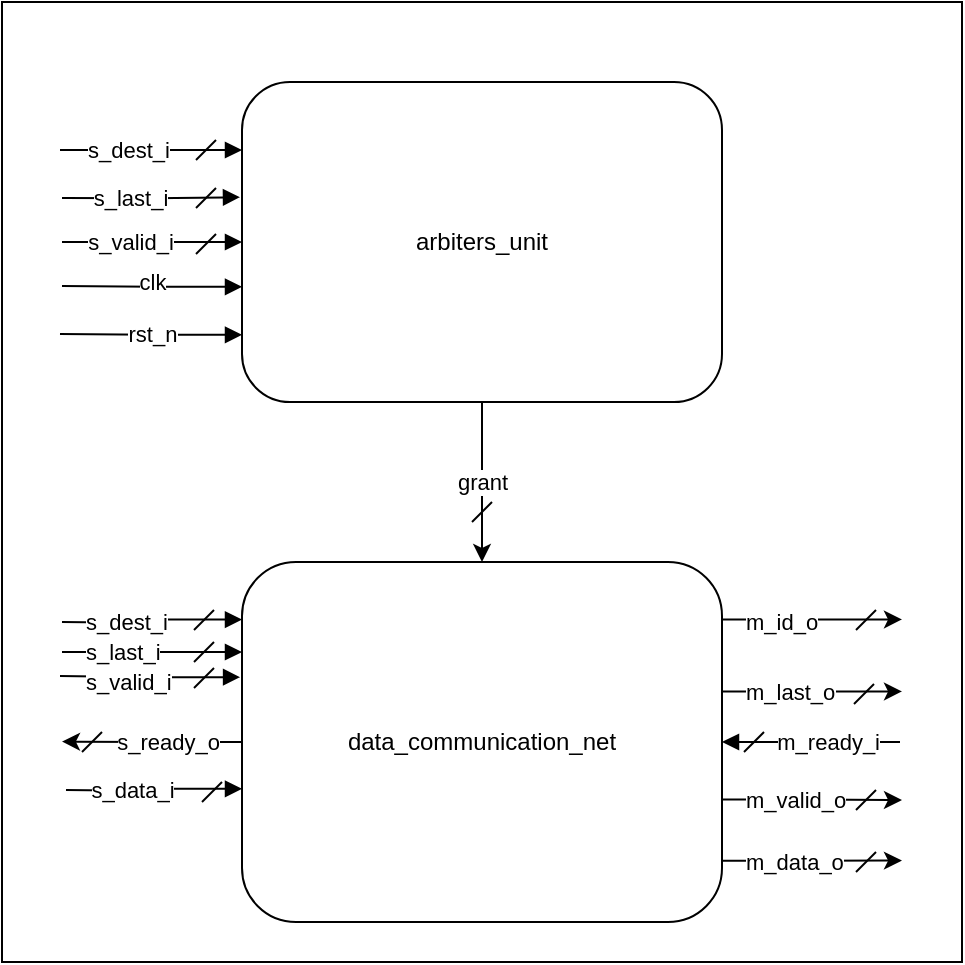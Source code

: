 <mxfile version="24.2.3" type="device">
  <diagram name="Страница — 1" id="rQVnGLrDSZbbLWNePQ8s">
    <mxGraphModel dx="1018" dy="532" grid="1" gridSize="10" guides="1" tooltips="1" connect="1" arrows="1" fold="1" page="1" pageScale="1" pageWidth="1169" pageHeight="827" math="0" shadow="0">
      <root>
        <mxCell id="0" />
        <mxCell id="1" parent="0" />
        <mxCell id="0bBXe0FcO8LklLZEBbCD-1" value="" style="rounded=0;whiteSpace=wrap;html=1;" parent="1" vertex="1">
          <mxGeometry x="360" y="200" width="480" height="480" as="geometry" />
        </mxCell>
        <mxCell id="frL2Qst_a9hW7aamkYg2-2" value="clk" style="edgeStyle=orthogonalEdgeStyle;rounded=0;orthogonalLoop=1;jettySize=auto;html=1;exitX=0;exitY=0.64;exitDx=0;exitDy=0;exitPerimeter=0;startArrow=block;startFill=1;endArrow=none;endFill=0;" parent="1" source="frL2Qst_a9hW7aamkYg2-1" edge="1">
          <mxGeometry x="0.002" y="-2" relative="1" as="geometry">
            <mxPoint x="390" y="342" as="targetPoint" />
            <mxPoint as="offset" />
          </mxGeometry>
        </mxCell>
        <mxCell id="frL2Qst_a9hW7aamkYg2-15" value="grant" style="edgeStyle=orthogonalEdgeStyle;rounded=0;orthogonalLoop=1;jettySize=auto;html=1;exitX=0.5;exitY=1;exitDx=0;exitDy=0;exitPerimeter=0;entryX=0.5;entryY=0;entryDx=0;entryDy=0;entryPerimeter=0;" parent="1" source="frL2Qst_a9hW7aamkYg2-1" target="frL2Qst_a9hW7aamkYg2-22" edge="1">
          <mxGeometry relative="1" as="geometry">
            <mxPoint x="571.44" y="478" as="targetPoint" />
            <mxPoint as="offset" />
          </mxGeometry>
        </mxCell>
        <mxCell id="frL2Qst_a9hW7aamkYg2-1" value="arbiters_unit" style="rounded=1;whiteSpace=wrap;html=1;points=[[0,0,0,0,0],[0,0.21,0,0,0],[0,0.36,0,0,0],[0,0.5,0,0,0],[0,0.64,0,0,0],[0,0.79,0,0,0],[0,1,0,0,0],[0.25,0,0,0,0],[0.25,1,0,0,0],[0.38,1,0,0,0],[0.5,0,0,0,0],[0.5,1,0,0,0],[0.63,1,0,0,0],[0.75,0,0,0,0],[0.75,1,0,0,0],[1,0,0,0,0],[1,0.25,0,0,0],[1,0.5,0,0,0],[1,0.75,0,0,0],[1,1,0,0,0]];" parent="1" vertex="1">
          <mxGeometry x="480" y="240" width="240" height="160" as="geometry" />
        </mxCell>
        <mxCell id="frL2Qst_a9hW7aamkYg2-4" value="rst_n" style="edgeStyle=orthogonalEdgeStyle;rounded=0;orthogonalLoop=1;jettySize=auto;html=1;exitX=0;exitY=0.79;exitDx=0;exitDy=0;exitPerimeter=0;startArrow=block;startFill=1;endArrow=none;endFill=0;" parent="1" source="frL2Qst_a9hW7aamkYg2-1" edge="1">
          <mxGeometry x="0.001" relative="1" as="geometry">
            <mxPoint x="389" y="366" as="targetPoint" />
            <mxPoint x="490" y="352" as="sourcePoint" />
            <mxPoint as="offset" />
          </mxGeometry>
        </mxCell>
        <mxCell id="frL2Qst_a9hW7aamkYg2-6" value="s_dest_i" style="edgeStyle=orthogonalEdgeStyle;rounded=0;orthogonalLoop=1;jettySize=auto;html=1;startArrow=block;startFill=1;endArrow=none;endFill=0;" parent="1" edge="1">
          <mxGeometry x="0.259" relative="1" as="geometry">
            <mxPoint x="389" y="274" as="targetPoint" />
            <mxPoint x="480" y="274" as="sourcePoint" />
            <mxPoint as="offset" />
          </mxGeometry>
        </mxCell>
        <mxCell id="frL2Qst_a9hW7aamkYg2-8" value="s_last_i" style="edgeStyle=orthogonalEdgeStyle;rounded=0;orthogonalLoop=1;jettySize=auto;html=1;exitX=0;exitY=0.36;exitDx=0;exitDy=0;exitPerimeter=0;startArrow=block;startFill=1;endArrow=none;endFill=0;" parent="1" edge="1">
          <mxGeometry x="0.229" relative="1" as="geometry">
            <mxPoint x="390" y="298" as="targetPoint" />
            <mxPoint x="479" y="297.6" as="sourcePoint" />
            <mxPoint as="offset" />
          </mxGeometry>
        </mxCell>
        <mxCell id="frL2Qst_a9hW7aamkYg2-9" value="s_valid_i" style="edgeStyle=orthogonalEdgeStyle;rounded=0;orthogonalLoop=1;jettySize=auto;html=1;exitX=0;exitY=0.5;exitDx=0;exitDy=0;exitPerimeter=0;startArrow=block;startFill=1;endArrow=none;endFill=0;" parent="1" source="frL2Qst_a9hW7aamkYg2-1" edge="1">
          <mxGeometry x="0.255" relative="1" as="geometry">
            <mxPoint x="390" y="320" as="targetPoint" />
            <mxPoint x="460" y="319.76" as="sourcePoint" />
            <mxPoint as="offset" />
          </mxGeometry>
        </mxCell>
        <mxCell id="frL2Qst_a9hW7aamkYg2-10" value="" style="endArrow=none;html=1;rounded=0;" parent="1" edge="1">
          <mxGeometry width="50" height="50" relative="1" as="geometry">
            <mxPoint x="457" y="279" as="sourcePoint" />
            <mxPoint x="467" y="269" as="targetPoint" />
          </mxGeometry>
        </mxCell>
        <mxCell id="frL2Qst_a9hW7aamkYg2-11" value="" style="endArrow=none;html=1;rounded=0;" parent="1" edge="1">
          <mxGeometry width="50" height="50" relative="1" as="geometry">
            <mxPoint x="457" y="303" as="sourcePoint" />
            <mxPoint x="467" y="293" as="targetPoint" />
          </mxGeometry>
        </mxCell>
        <mxCell id="frL2Qst_a9hW7aamkYg2-13" value="" style="endArrow=none;html=1;rounded=0;" parent="1" edge="1">
          <mxGeometry width="50" height="50" relative="1" as="geometry">
            <mxPoint x="457" y="326" as="sourcePoint" />
            <mxPoint x="467" y="316" as="targetPoint" />
          </mxGeometry>
        </mxCell>
        <mxCell id="frL2Qst_a9hW7aamkYg2-17" value="" style="endArrow=none;html=1;rounded=0;" parent="1" edge="1">
          <mxGeometry width="50" height="50" relative="1" as="geometry">
            <mxPoint x="595" y="460" as="sourcePoint" />
            <mxPoint x="605" y="450" as="targetPoint" />
          </mxGeometry>
        </mxCell>
        <mxCell id="frL2Qst_a9hW7aamkYg2-36" value="s_ready_o" style="edgeStyle=orthogonalEdgeStyle;rounded=0;orthogonalLoop=1;jettySize=auto;html=1;exitX=0;exitY=0.5;exitDx=0;exitDy=0;exitPerimeter=0;align=right;" parent="1" source="frL2Qst_a9hW7aamkYg2-22" edge="1">
          <mxGeometry x="-0.778" relative="1" as="geometry">
            <mxPoint x="390" y="569.81" as="targetPoint" />
            <mxPoint as="offset" />
          </mxGeometry>
        </mxCell>
        <mxCell id="frL2Qst_a9hW7aamkYg2-38" value="m_id_o" style="edgeStyle=orthogonalEdgeStyle;rounded=0;orthogonalLoop=1;jettySize=auto;html=1;exitX=1;exitY=0.16;exitDx=0;exitDy=0;exitPerimeter=0;align=left;" parent="1" source="frL2Qst_a9hW7aamkYg2-22" edge="1">
          <mxGeometry x="-0.778" y="-1" relative="1" as="geometry">
            <mxPoint x="810" y="508.714" as="targetPoint" />
            <Array as="points">
              <mxPoint x="790" y="509" />
              <mxPoint x="790" y="509" />
            </Array>
            <mxPoint as="offset" />
          </mxGeometry>
        </mxCell>
        <mxCell id="frL2Qst_a9hW7aamkYg2-39" value="m_last_o" style="edgeStyle=orthogonalEdgeStyle;rounded=0;orthogonalLoop=1;jettySize=auto;html=1;exitX=1;exitY=0.36;exitDx=0;exitDy=0;exitPerimeter=0;align=left;" parent="1" source="frL2Qst_a9hW7aamkYg2-22" edge="1">
          <mxGeometry x="-0.779" relative="1" as="geometry">
            <mxPoint x="810" y="544.714" as="targetPoint" />
            <mxPoint as="offset" />
          </mxGeometry>
        </mxCell>
        <mxCell id="frL2Qst_a9hW7aamkYg2-40" value="m_data_o" style="edgeStyle=orthogonalEdgeStyle;rounded=0;orthogonalLoop=1;jettySize=auto;html=1;exitX=1;exitY=0.83;exitDx=0;exitDy=0;exitPerimeter=0;align=left;" parent="1" source="frL2Qst_a9hW7aamkYg2-22" edge="1">
          <mxGeometry x="-0.779" y="-1" relative="1" as="geometry">
            <mxPoint x="810" y="629.286" as="targetPoint" />
            <mxPoint as="offset" />
          </mxGeometry>
        </mxCell>
        <mxCell id="frL2Qst_a9hW7aamkYg2-41" value="m_valid_o" style="edgeStyle=orthogonalEdgeStyle;rounded=0;orthogonalLoop=1;jettySize=auto;html=1;exitX=1;exitY=0.66;exitDx=0;exitDy=0;exitPerimeter=0;align=left;" parent="1" source="frL2Qst_a9hW7aamkYg2-22" edge="1">
          <mxGeometry x="-0.779" relative="1" as="geometry">
            <mxPoint x="810" y="599" as="targetPoint" />
            <mxPoint as="offset" />
          </mxGeometry>
        </mxCell>
        <mxCell id="frL2Qst_a9hW7aamkYg2-22" value="data_communication_net" style="rounded=1;whiteSpace=wrap;html=1;points=[[0,0,0,0,0],[0,0.16,0,0,0],[0,0.25,0,0,0],[0,0.39,0,0,0],[0,0.5,0,0,0],[0,0.63,0,0,0],[0,0.75,0,0,0],[0,0.86,0,0,0],[0,1,0,0,0],[0.25,0,0,0,0],[0.25,1,0,0,0],[0.38,1,0,0,0],[0.5,0,0,0,0],[0.5,1,0,0,0],[0.63,1,0,0,0],[0.75,0,0,0,0],[0.75,1,0,0,0],[1,0,0,0,0],[1,0.16,0,0,0],[1,0.36,0,0,0],[1,0.5,0,0,0],[1,0.66,0,0,0],[1,0.83,0,0,0],[1,1,0,0,0]];" parent="1" vertex="1">
          <mxGeometry x="480" y="480" width="240" height="180" as="geometry" />
        </mxCell>
        <mxCell id="frL2Qst_a9hW7aamkYg2-24" value="m_ready_i" style="edgeStyle=orthogonalEdgeStyle;rounded=0;orthogonalLoop=1;jettySize=auto;html=1;startArrow=block;startFill=1;endArrow=none;endFill=0;exitX=1;exitY=0.5;exitDx=0;exitDy=0;exitPerimeter=0;align=right;" parent="1" source="frL2Qst_a9hW7aamkYg2-22" edge="1">
          <mxGeometry x="0.799" relative="1" as="geometry">
            <mxPoint x="809" y="570" as="targetPoint" />
            <mxPoint x="740" y="560" as="sourcePoint" />
            <mxPoint as="offset" />
          </mxGeometry>
        </mxCell>
        <mxCell id="frL2Qst_a9hW7aamkYg2-25" value="" style="endArrow=none;html=1;rounded=0;" parent="1" edge="1">
          <mxGeometry width="50" height="50" relative="1" as="geometry">
            <mxPoint x="731" y="575" as="sourcePoint" />
            <mxPoint x="741" y="565" as="targetPoint" />
          </mxGeometry>
        </mxCell>
        <mxCell id="frL2Qst_a9hW7aamkYg2-27" value="s_data_i" style="edgeStyle=orthogonalEdgeStyle;rounded=0;orthogonalLoop=1;jettySize=auto;html=1;startArrow=block;startFill=1;endArrow=none;endFill=0;exitX=0;exitY=0.63;exitDx=0;exitDy=0;exitPerimeter=0;" parent="1" source="frL2Qst_a9hW7aamkYg2-22" edge="1">
          <mxGeometry x="0.256" relative="1" as="geometry">
            <mxPoint x="392" y="594" as="targetPoint" />
            <mxPoint x="480" y="594.8" as="sourcePoint" />
            <mxPoint as="offset" />
          </mxGeometry>
        </mxCell>
        <mxCell id="frL2Qst_a9hW7aamkYg2-28" value="" style="endArrow=none;html=1;rounded=0;" parent="1" edge="1">
          <mxGeometry width="50" height="50" relative="1" as="geometry">
            <mxPoint x="460" y="600" as="sourcePoint" />
            <mxPoint x="470" y="590" as="targetPoint" />
          </mxGeometry>
        </mxCell>
        <mxCell id="frL2Qst_a9hW7aamkYg2-29" value="s_dest_i" style="edgeStyle=orthogonalEdgeStyle;rounded=0;orthogonalLoop=1;jettySize=auto;html=1;startArrow=block;startFill=1;endArrow=none;endFill=0;exitX=0;exitY=0.16;exitDx=0;exitDy=0;exitPerimeter=0;align=left;" parent="1" source="frL2Qst_a9hW7aamkYg2-22" edge="1">
          <mxGeometry x="0.782" relative="1" as="geometry">
            <mxPoint x="390" y="510" as="targetPoint" />
            <mxPoint x="471" y="530" as="sourcePoint" />
            <mxPoint as="offset" />
          </mxGeometry>
        </mxCell>
        <mxCell id="frL2Qst_a9hW7aamkYg2-30" value="" style="endArrow=none;html=1;rounded=0;" parent="1" edge="1">
          <mxGeometry width="50" height="50" relative="1" as="geometry">
            <mxPoint x="456" y="530" as="sourcePoint" />
            <mxPoint x="466" y="520" as="targetPoint" />
          </mxGeometry>
        </mxCell>
        <mxCell id="frL2Qst_a9hW7aamkYg2-31" value="s_last_i" style="edgeStyle=orthogonalEdgeStyle;rounded=0;orthogonalLoop=1;jettySize=auto;html=1;exitX=0;exitY=0.25;exitDx=0;exitDy=0;exitPerimeter=0;startArrow=block;startFill=1;endArrow=none;endFill=0;align=left;" parent="1" source="frL2Qst_a9hW7aamkYg2-22" edge="1">
          <mxGeometry x="0.779" relative="1" as="geometry">
            <mxPoint x="390" y="525" as="targetPoint" />
            <mxPoint x="479" y="540" as="sourcePoint" />
            <mxPoint as="offset" />
          </mxGeometry>
        </mxCell>
        <mxCell id="frL2Qst_a9hW7aamkYg2-32" value="s_valid_i" style="edgeStyle=orthogonalEdgeStyle;rounded=0;orthogonalLoop=1;jettySize=auto;html=1;exitX=-0.004;exitY=0.32;exitDx=0;exitDy=0;exitPerimeter=0;startArrow=block;startFill=1;endArrow=none;endFill=0;align=left;" parent="1" source="frL2Qst_a9hW7aamkYg2-22" edge="1">
          <mxGeometry x="0.755" y="3" relative="1" as="geometry">
            <mxPoint x="389" y="537" as="targetPoint" />
            <mxPoint x="480" y="562.4" as="sourcePoint" />
            <mxPoint as="offset" />
          </mxGeometry>
        </mxCell>
        <mxCell id="frL2Qst_a9hW7aamkYg2-34" value="" style="endArrow=none;html=1;rounded=0;" parent="1" edge="1">
          <mxGeometry width="50" height="50" relative="1" as="geometry">
            <mxPoint x="456" y="514" as="sourcePoint" />
            <mxPoint x="466" y="504" as="targetPoint" />
          </mxGeometry>
        </mxCell>
        <mxCell id="frL2Qst_a9hW7aamkYg2-35" value="" style="endArrow=none;html=1;rounded=0;" parent="1" edge="1">
          <mxGeometry width="50" height="50" relative="1" as="geometry">
            <mxPoint x="456" y="543" as="sourcePoint" />
            <mxPoint x="466" y="533" as="targetPoint" />
          </mxGeometry>
        </mxCell>
        <mxCell id="frL2Qst_a9hW7aamkYg2-37" value="" style="endArrow=none;html=1;rounded=0;" parent="1" edge="1">
          <mxGeometry width="50" height="50" relative="1" as="geometry">
            <mxPoint x="400" y="575" as="sourcePoint" />
            <mxPoint x="410" y="565" as="targetPoint" />
          </mxGeometry>
        </mxCell>
        <mxCell id="frL2Qst_a9hW7aamkYg2-42" value="" style="endArrow=none;html=1;rounded=0;" parent="1" edge="1">
          <mxGeometry width="50" height="50" relative="1" as="geometry">
            <mxPoint x="787" y="514" as="sourcePoint" />
            <mxPoint x="797" y="504" as="targetPoint" />
          </mxGeometry>
        </mxCell>
        <mxCell id="frL2Qst_a9hW7aamkYg2-43" value="" style="endArrow=none;html=1;rounded=0;" parent="1" edge="1">
          <mxGeometry width="50" height="50" relative="1" as="geometry">
            <mxPoint x="786" y="551" as="sourcePoint" />
            <mxPoint x="796" y="541" as="targetPoint" />
          </mxGeometry>
        </mxCell>
        <mxCell id="frL2Qst_a9hW7aamkYg2-44" value="" style="endArrow=none;html=1;rounded=0;" parent="1" edge="1">
          <mxGeometry width="50" height="50" relative="1" as="geometry">
            <mxPoint x="787" y="604" as="sourcePoint" />
            <mxPoint x="797" y="594" as="targetPoint" />
          </mxGeometry>
        </mxCell>
        <mxCell id="frL2Qst_a9hW7aamkYg2-45" value="" style="endArrow=none;html=1;rounded=0;" parent="1" edge="1">
          <mxGeometry width="50" height="50" relative="1" as="geometry">
            <mxPoint x="787" y="635" as="sourcePoint" />
            <mxPoint x="797" y="625" as="targetPoint" />
          </mxGeometry>
        </mxCell>
      </root>
    </mxGraphModel>
  </diagram>
</mxfile>
